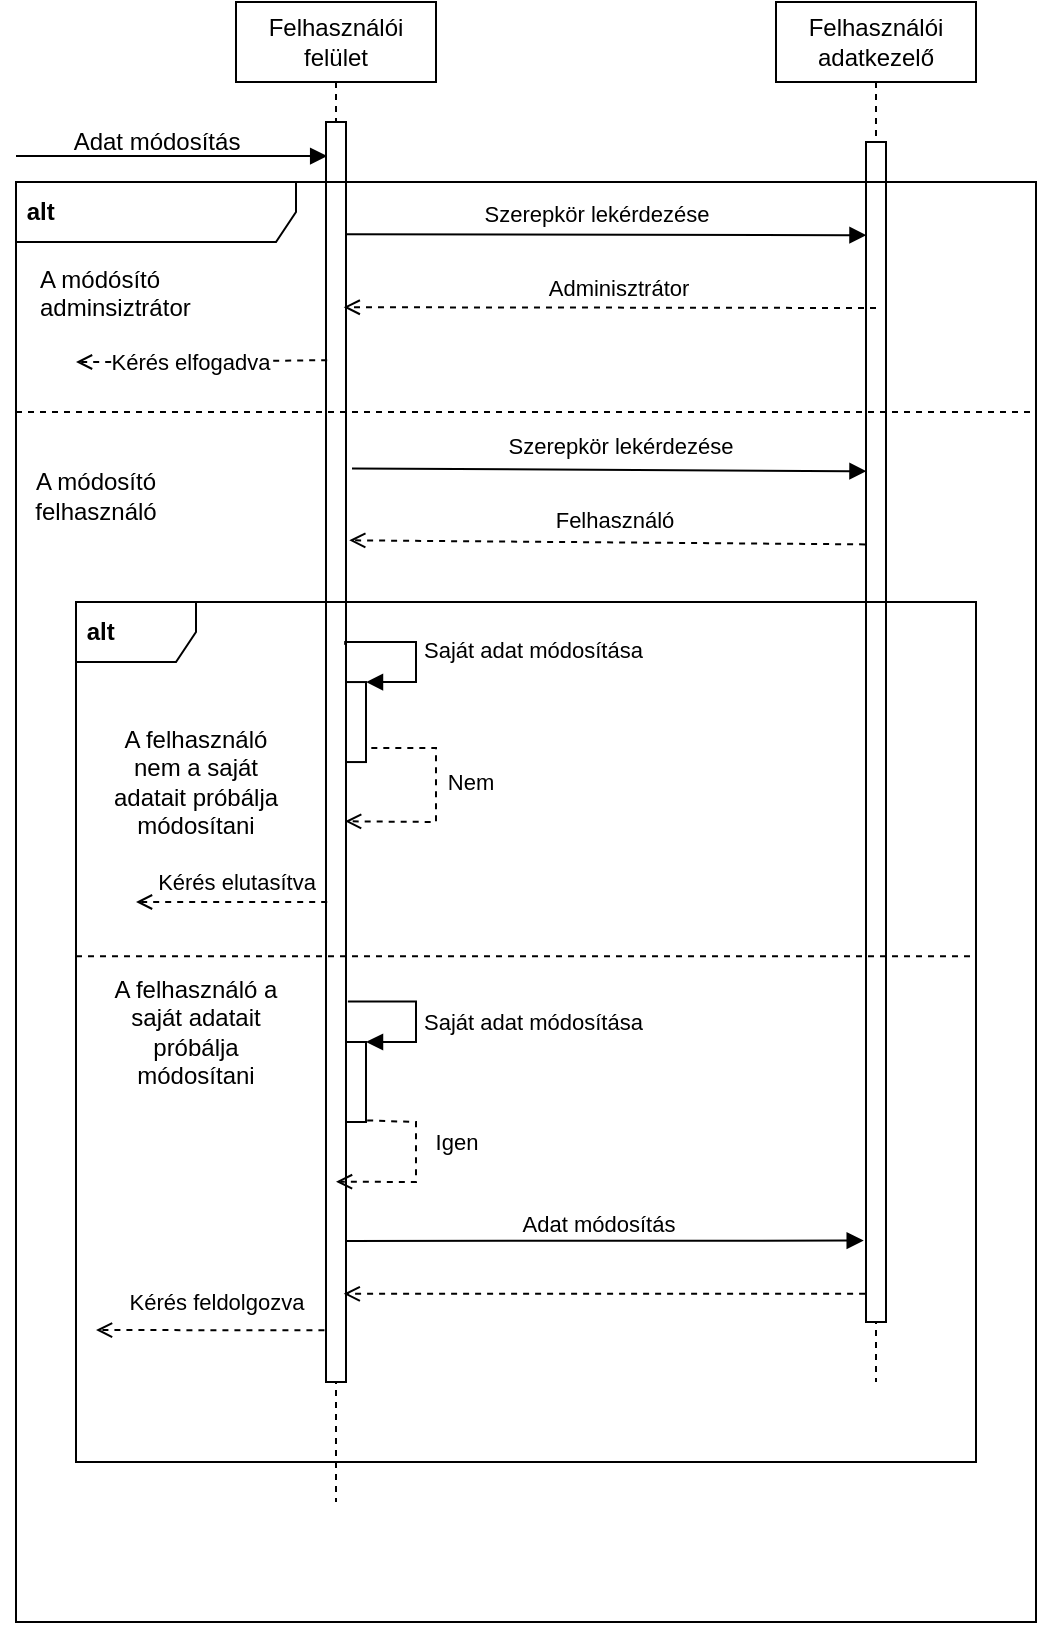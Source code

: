 <mxfile version="20.4.1" type="device"><diagram id="kgpKYQtTHZ0yAKxKKP6v" name="Page-1"><mxGraphModel dx="952" dy="527" grid="1" gridSize="10" guides="1" tooltips="1" connect="1" arrows="1" fold="1" page="1" pageScale="1" pageWidth="850" pageHeight="1100" math="0" shadow="0"><root><mxCell id="0"/><mxCell id="1" parent="0"/><mxCell id="BJWB__-WKDR8vluwJZw_-9" value="Felhasználói felület" style="shape=umlLifeline;perimeter=lifelinePerimeter;whiteSpace=wrap;html=1;container=1;collapsible=0;recursiveResize=0;outlineConnect=0;" vertex="1" parent="1"><mxGeometry x="130" y="120" width="100" height="750" as="geometry"/></mxCell><mxCell id="BJWB__-WKDR8vluwJZw_-10" value="" style="html=1;points=[];perimeter=orthogonalPerimeter;" vertex="1" parent="BJWB__-WKDR8vluwJZw_-9"><mxGeometry x="45" y="60" width="10" height="630" as="geometry"/></mxCell><mxCell id="BJWB__-WKDR8vluwJZw_-51" value="" style="html=1;points=[];perimeter=orthogonalPerimeter;" vertex="1" parent="BJWB__-WKDR8vluwJZw_-9"><mxGeometry x="55" y="340.03" width="10" height="40" as="geometry"/></mxCell><mxCell id="BJWB__-WKDR8vluwJZw_-52" value="Saját adat módosítása" style="edgeStyle=orthogonalEdgeStyle;html=1;align=left;spacingLeft=2;endArrow=block;rounded=0;entryX=1;entryY=0;exitX=0.955;exitY=0.415;exitDx=0;exitDy=0;exitPerimeter=0;" edge="1" target="BJWB__-WKDR8vluwJZw_-51" parent="BJWB__-WKDR8vluwJZw_-9" source="BJWB__-WKDR8vluwJZw_-10"><mxGeometry relative="1" as="geometry"><mxPoint x="60" y="320.03" as="sourcePoint"/><Array as="points"><mxPoint x="55" y="320"/><mxPoint x="90" y="320"/><mxPoint x="90" y="340"/></Array></mxGeometry></mxCell><mxCell id="BJWB__-WKDR8vluwJZw_-53" value="" style="html=1;verticalAlign=bottom;labelBackgroundColor=none;endArrow=open;endFill=0;dashed=1;rounded=0;entryX=0.955;entryY=0.555;entryDx=0;entryDy=0;entryPerimeter=0;exitX=1.266;exitY=0.824;exitDx=0;exitDy=0;exitPerimeter=0;" edge="1" parent="BJWB__-WKDR8vluwJZw_-9" source="BJWB__-WKDR8vluwJZw_-51" target="BJWB__-WKDR8vluwJZw_-10"><mxGeometry width="160" relative="1" as="geometry"><mxPoint x="30" y="370" as="sourcePoint"/><mxPoint x="190" y="370" as="targetPoint"/><Array as="points"><mxPoint x="100" y="373"/><mxPoint x="100" y="410"/></Array></mxGeometry></mxCell><mxCell id="BJWB__-WKDR8vluwJZw_-54" value="Nem" style="edgeLabel;html=1;align=center;verticalAlign=middle;resizable=0;points=[];" vertex="1" connectable="0" parent="BJWB__-WKDR8vluwJZw_-53"><mxGeometry x="0.464" y="-1" relative="1" as="geometry"><mxPoint x="31" y="-19" as="offset"/></mxGeometry></mxCell><mxCell id="BJWB__-WKDR8vluwJZw_-58" value="" style="html=1;points=[];perimeter=orthogonalPerimeter;" vertex="1" parent="BJWB__-WKDR8vluwJZw_-9"><mxGeometry x="55" y="520" width="10" height="40" as="geometry"/></mxCell><mxCell id="BJWB__-WKDR8vluwJZw_-59" value="Saját adat módosítása" style="edgeStyle=orthogonalEdgeStyle;html=1;align=left;spacingLeft=2;endArrow=block;rounded=0;entryX=1;entryY=0;exitX=1.093;exitY=0.698;exitDx=0;exitDy=0;exitPerimeter=0;" edge="1" target="BJWB__-WKDR8vluwJZw_-58" parent="BJWB__-WKDR8vluwJZw_-9" source="BJWB__-WKDR8vluwJZw_-10"><mxGeometry x="0.118" relative="1" as="geometry"><mxPoint x="60" y="500" as="sourcePoint"/><Array as="points"><mxPoint x="90" y="500"/><mxPoint x="90" y="520"/></Array><mxPoint as="offset"/></mxGeometry></mxCell><mxCell id="BJWB__-WKDR8vluwJZw_-60" value="" style="html=1;verticalAlign=bottom;labelBackgroundColor=none;endArrow=open;endFill=0;dashed=1;rounded=0;exitX=1.059;exitY=0.98;exitDx=0;exitDy=0;exitPerimeter=0;entryX=0.5;entryY=0.841;entryDx=0;entryDy=0;entryPerimeter=0;" edge="1" parent="BJWB__-WKDR8vluwJZw_-9" source="BJWB__-WKDR8vluwJZw_-58" target="BJWB__-WKDR8vluwJZw_-10"><mxGeometry width="160" relative="1" as="geometry"><mxPoint x="30" y="470" as="sourcePoint"/><mxPoint x="60" y="590" as="targetPoint"/><Array as="points"><mxPoint x="90" y="560"/><mxPoint x="90" y="590"/></Array></mxGeometry></mxCell><mxCell id="BJWB__-WKDR8vluwJZw_-61" value="Igen" style="edgeLabel;html=1;align=center;verticalAlign=middle;resizable=0;points=[];" vertex="1" connectable="0" parent="BJWB__-WKDR8vluwJZw_-60"><mxGeometry x="0.378" relative="1" as="geometry"><mxPoint x="30" y="-20" as="offset"/></mxGeometry></mxCell><mxCell id="BJWB__-WKDR8vluwJZw_-11" value="" style="html=1;verticalAlign=bottom;labelBackgroundColor=none;endArrow=block;endFill=1;rounded=0;entryX=0.059;entryY=0.027;entryDx=0;entryDy=0;entryPerimeter=0;metaEdit=0;" edge="1" parent="1" target="BJWB__-WKDR8vluwJZw_-10"><mxGeometry width="160" relative="1" as="geometry"><mxPoint x="20" y="197" as="sourcePoint"/><mxPoint x="170" y="200" as="targetPoint"/></mxGeometry></mxCell><mxCell id="BJWB__-WKDR8vluwJZw_-13" value="Adat módosítás" style="text;html=1;align=center;verticalAlign=middle;resizable=0;points=[];autosize=1;strokeColor=none;fillColor=none;" vertex="1" parent="1"><mxGeometry x="35" y="175" width="110" height="30" as="geometry"/></mxCell><mxCell id="BJWB__-WKDR8vluwJZw_-16" value="Felhasználói adatkezelő" style="shape=umlLifeline;perimeter=lifelinePerimeter;whiteSpace=wrap;html=1;container=1;collapsible=0;recursiveResize=0;outlineConnect=0;" vertex="1" parent="1"><mxGeometry x="400" y="120" width="100" height="690" as="geometry"/></mxCell><mxCell id="BJWB__-WKDR8vluwJZw_-17" value="" style="html=1;points=[];perimeter=orthogonalPerimeter;" vertex="1" parent="BJWB__-WKDR8vluwJZw_-16"><mxGeometry x="45" y="70" width="10" height="590" as="geometry"/></mxCell><mxCell id="BJWB__-WKDR8vluwJZw_-19" value="" style="html=1;verticalAlign=bottom;labelBackgroundColor=none;endArrow=block;endFill=1;rounded=0;exitX=0.955;exitY=0.089;exitDx=0;exitDy=0;exitPerimeter=0;entryX=0.024;entryY=0.079;entryDx=0;entryDy=0;entryPerimeter=0;" edge="1" parent="1" source="BJWB__-WKDR8vluwJZw_-10" target="BJWB__-WKDR8vluwJZw_-17"><mxGeometry width="160" relative="1" as="geometry"><mxPoint x="190" y="236" as="sourcePoint"/><mxPoint x="450" y="236" as="targetPoint"/><Array as="points"/></mxGeometry></mxCell><mxCell id="BJWB__-WKDR8vluwJZw_-20" value="Szerepkör lekérdezése" style="edgeLabel;html=1;align=center;verticalAlign=middle;resizable=0;points=[];" vertex="1" connectable="0" parent="BJWB__-WKDR8vluwJZw_-19"><mxGeometry x="0.059" relative="1" as="geometry"><mxPoint x="-13" y="-11" as="offset"/></mxGeometry></mxCell><mxCell id="BJWB__-WKDR8vluwJZw_-28" value="" style="html=1;verticalAlign=bottom;labelBackgroundColor=none;endArrow=open;endFill=0;dashed=1;rounded=0;entryX=0.886;entryY=0.147;entryDx=0;entryDy=0;entryPerimeter=0;" edge="1" parent="1" target="BJWB__-WKDR8vluwJZw_-10"><mxGeometry width="160" relative="1" as="geometry"><mxPoint x="450" y="273" as="sourcePoint"/><mxPoint x="320" y="340" as="targetPoint"/></mxGeometry></mxCell><mxCell id="BJWB__-WKDR8vluwJZw_-29" value="Adminisztrátor" style="edgeLabel;html=1;align=center;verticalAlign=middle;resizable=0;points=[];" vertex="1" connectable="0" parent="BJWB__-WKDR8vluwJZw_-28"><mxGeometry x="0.112" relative="1" as="geometry"><mxPoint x="19" y="-10" as="offset"/></mxGeometry></mxCell><mxCell id="BJWB__-WKDR8vluwJZw_-30" value="" style="html=1;verticalAlign=bottom;labelBackgroundColor=none;endArrow=open;endFill=0;dashed=1;rounded=0;exitX=0.059;exitY=0.189;exitDx=0;exitDy=0;exitPerimeter=0;" edge="1" parent="1" source="BJWB__-WKDR8vluwJZw_-10"><mxGeometry width="160" relative="1" as="geometry"><mxPoint x="160" y="340" as="sourcePoint"/><mxPoint x="50" y="300" as="targetPoint"/><Array as="points"><mxPoint x="100" y="300"/></Array></mxGeometry></mxCell><mxCell id="BJWB__-WKDR8vluwJZw_-31" value="Kérés elfogadva" style="edgeLabel;html=1;align=center;verticalAlign=middle;resizable=0;points=[];" vertex="1" connectable="0" parent="BJWB__-WKDR8vluwJZw_-30"><mxGeometry x="0.092" relative="1" as="geometry"><mxPoint as="offset"/></mxGeometry></mxCell><mxCell id="BJWB__-WKDR8vluwJZw_-36" value="" style="html=1;verticalAlign=bottom;labelBackgroundColor=none;endArrow=block;endFill=1;rounded=0;entryX=0.024;entryY=0.279;entryDx=0;entryDy=0;entryPerimeter=0;exitX=1.3;exitY=0.275;exitDx=0;exitDy=0;exitPerimeter=0;" edge="1" parent="1" source="BJWB__-WKDR8vluwJZw_-10" target="BJWB__-WKDR8vluwJZw_-17"><mxGeometry width="160" relative="1" as="geometry"><mxPoint x="190" y="369" as="sourcePoint"/><mxPoint x="320" y="390" as="targetPoint"/></mxGeometry></mxCell><mxCell id="BJWB__-WKDR8vluwJZw_-37" value="Szerepkör lekérdezése" style="edgeLabel;html=1;align=center;verticalAlign=middle;resizable=0;points=[];" vertex="1" connectable="0" parent="BJWB__-WKDR8vluwJZw_-36"><mxGeometry x="-0.072" y="-1" relative="1" as="geometry"><mxPoint x="14" y="-13" as="offset"/></mxGeometry></mxCell><mxCell id="BJWB__-WKDR8vluwJZw_-38" value="" style="html=1;verticalAlign=bottom;labelBackgroundColor=none;endArrow=open;endFill=0;dashed=1;rounded=0;entryX=1.162;entryY=0.332;entryDx=0;entryDy=0;entryPerimeter=0;exitX=-0.045;exitY=0.341;exitDx=0;exitDy=0;exitPerimeter=0;" edge="1" parent="1" source="BJWB__-WKDR8vluwJZw_-17" target="BJWB__-WKDR8vluwJZw_-10"><mxGeometry width="160" relative="1" as="geometry"><mxPoint x="440" y="370" as="sourcePoint"/><mxPoint x="320" y="390" as="targetPoint"/></mxGeometry></mxCell><mxCell id="BJWB__-WKDR8vluwJZw_-39" value="Felhasználó" style="edgeLabel;html=1;align=center;verticalAlign=middle;resizable=0;points=[];" vertex="1" connectable="0" parent="BJWB__-WKDR8vluwJZw_-38"><mxGeometry x="0.173" relative="1" as="geometry"><mxPoint x="26" y="-11" as="offset"/></mxGeometry></mxCell><mxCell id="BJWB__-WKDR8vluwJZw_-55" value="" style="html=1;verticalAlign=bottom;labelBackgroundColor=none;endArrow=open;endFill=0;dashed=1;rounded=0;exitX=0.059;exitY=0.619;exitDx=0;exitDy=0;exitPerimeter=0;" edge="1" parent="1" source="BJWB__-WKDR8vluwJZw_-10"><mxGeometry width="160" relative="1" as="geometry"><mxPoint x="160" y="490" as="sourcePoint"/><mxPoint x="80" y="570" as="targetPoint"/></mxGeometry></mxCell><mxCell id="BJWB__-WKDR8vluwJZw_-56" value="Kérés elutasítva" style="edgeLabel;html=1;align=center;verticalAlign=middle;resizable=0;points=[];" vertex="1" connectable="0" parent="BJWB__-WKDR8vluwJZw_-55"><mxGeometry x="0.212" relative="1" as="geometry"><mxPoint x="12" y="-10" as="offset"/></mxGeometry></mxCell><mxCell id="BJWB__-WKDR8vluwJZw_-62" value="A" style="html=1;verticalAlign=bottom;labelBackgroundColor=none;endArrow=block;endFill=1;rounded=0;exitX=1.024;exitY=0.888;exitDx=0;exitDy=0;exitPerimeter=0;entryX=-0.114;entryY=0.931;entryDx=0;entryDy=0;entryPerimeter=0;" edge="1" parent="1" source="BJWB__-WKDR8vluwJZw_-10" target="BJWB__-WKDR8vluwJZw_-17"><mxGeometry width="160" relative="1" as="geometry"><mxPoint x="160" y="660" as="sourcePoint"/><mxPoint x="320" y="660" as="targetPoint"/></mxGeometry></mxCell><mxCell id="BJWB__-WKDR8vluwJZw_-63" value="Adat módosítás" style="edgeLabel;html=1;align=center;verticalAlign=middle;resizable=0;points=[];" vertex="1" connectable="0" parent="BJWB__-WKDR8vluwJZw_-62"><mxGeometry x="-0.164" y="1" relative="1" as="geometry"><mxPoint x="18" y="-8" as="offset"/></mxGeometry></mxCell><mxCell id="BJWB__-WKDR8vluwJZw_-64" value="" style="html=1;verticalAlign=bottom;labelBackgroundColor=none;endArrow=open;endFill=0;dashed=1;rounded=0;exitX=-0.045;exitY=0.976;exitDx=0;exitDy=0;exitPerimeter=0;entryX=0.886;entryY=0.93;entryDx=0;entryDy=0;entryPerimeter=0;" edge="1" parent="1" source="BJWB__-WKDR8vluwJZw_-17" target="BJWB__-WKDR8vluwJZw_-10"><mxGeometry width="160" relative="1" as="geometry"><mxPoint x="160" y="660" as="sourcePoint"/><mxPoint x="320" y="660" as="targetPoint"/></mxGeometry></mxCell><mxCell id="BJWB__-WKDR8vluwJZw_-65" value="" style="html=1;verticalAlign=bottom;labelBackgroundColor=none;endArrow=open;endFill=0;dashed=1;rounded=0;exitX=-0.079;exitY=0.959;exitDx=0;exitDy=0;exitPerimeter=0;" edge="1" parent="1" source="BJWB__-WKDR8vluwJZw_-10"><mxGeometry width="160" relative="1" as="geometry"><mxPoint x="160" y="660" as="sourcePoint"/><mxPoint x="60" y="784" as="targetPoint"/></mxGeometry></mxCell><mxCell id="BJWB__-WKDR8vluwJZw_-66" value="Kérés feldolgozva" style="edgeLabel;html=1;align=center;verticalAlign=middle;resizable=0;points=[];" vertex="1" connectable="0" parent="BJWB__-WKDR8vluwJZw_-65"><mxGeometry x="0.347" relative="1" as="geometry"><mxPoint x="23" y="-14" as="offset"/></mxGeometry></mxCell><mxCell id="BJWB__-WKDR8vluwJZw_-21" value="&lt;b&gt;&amp;nbsp;alt&lt;/b&gt;" style="shape=umlFrame;tabWidth=110;tabHeight=30;tabPosition=left;html=1;boundedLbl=1;labelInHeader=1;width=140;height=30;align=left;" vertex="1" parent="1"><mxGeometry x="20" y="210" width="510" height="720" as="geometry"/></mxCell><mxCell id="BJWB__-WKDR8vluwJZw_-22" value="A módósító&#10;adminsiztrátor" style="text" vertex="1" parent="BJWB__-WKDR8vluwJZw_-21"><mxGeometry width="110" height="40" relative="1" as="geometry"><mxPoint x="10" y="35" as="offset"/></mxGeometry></mxCell><mxCell id="BJWB__-WKDR8vluwJZw_-23" value="" style="line;strokeWidth=1;dashed=1;labelPosition=center;verticalLabelPosition=bottom;align=left;verticalAlign=top;spacingLeft=20;spacingTop=15;" vertex="1" parent="BJWB__-WKDR8vluwJZw_-21"><mxGeometry width="510" height="230" as="geometry"/></mxCell><mxCell id="BJWB__-WKDR8vluwJZw_-35" value="A módosító felhasználó" style="text;html=1;strokeColor=none;fillColor=none;align=center;verticalAlign=middle;whiteSpace=wrap;rounded=0;" vertex="1" parent="BJWB__-WKDR8vluwJZw_-21"><mxGeometry x="10" y="130.002" width="60" height="53.333" as="geometry"/></mxCell><mxCell id="BJWB__-WKDR8vluwJZw_-43" value="&lt;b&gt;&amp;nbsp;alt&lt;/b&gt;" style="shape=umlFrame;whiteSpace=wrap;html=1;align=left;" vertex="1" parent="BJWB__-WKDR8vluwJZw_-21"><mxGeometry x="30" y="210" width="450" height="430" as="geometry"/></mxCell><mxCell id="BJWB__-WKDR8vluwJZw_-44" value="" style="line;strokeWidth=1;fillColor=none;align=left;verticalAlign=middle;spacingTop=-1;spacingLeft=3;spacingRight=3;rotatable=0;labelPosition=right;points=[];portConstraint=eastwest;strokeColor=inherit;dashed=1;" vertex="1" parent="BJWB__-WKDR8vluwJZw_-21"><mxGeometry x="30" y="380" width="450" height="14.22" as="geometry"/></mxCell><mxCell id="BJWB__-WKDR8vluwJZw_-45" value="A felhasználó nem a saját adatait próbálja módosítani" style="text;html=1;strokeColor=none;fillColor=none;align=center;verticalAlign=middle;whiteSpace=wrap;rounded=0;dashed=1;" vertex="1" parent="BJWB__-WKDR8vluwJZw_-21"><mxGeometry x="40" y="270.0" width="100" height="60.367" as="geometry"/></mxCell><mxCell id="BJWB__-WKDR8vluwJZw_-57" value="A felhasználó a saját adatait próbálja módosítani" style="text;html=1;strokeColor=none;fillColor=none;align=center;verticalAlign=middle;whiteSpace=wrap;rounded=0;" vertex="1" parent="BJWB__-WKDR8vluwJZw_-21"><mxGeometry x="40" y="400" width="100" height="50" as="geometry"/></mxCell></root></mxGraphModel></diagram></mxfile>